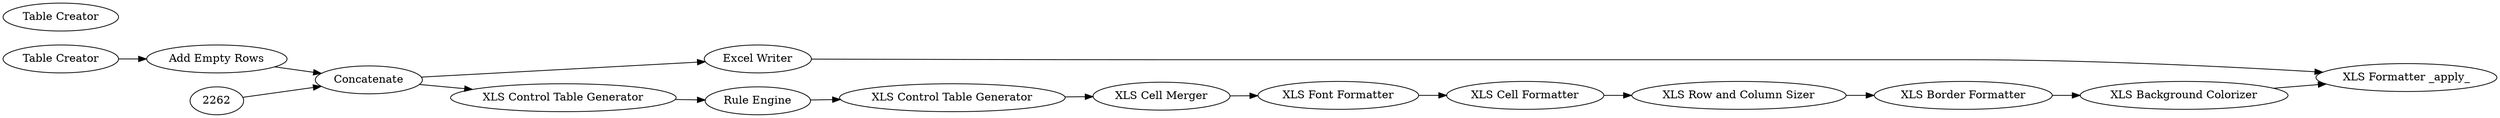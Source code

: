 digraph {
	2260 [label="Table Creator"]
	2261 [label="Add Empty Rows"]
	2233 [label="Table Creator"]
	2263 [label=Concatenate]
	2249 [label="XLS Cell Merger"]
	2252 [label="XLS Row and Column Sizer"]
	2253 [label="XLS Cell Formatter"]
	2254 [label="XLS Font Formatter"]
	2255 [label="XLS Border Formatter"]
	2256 [label="XLS Background Colorizer"]
	2270 [label="XLS Formatter _apply_"]
	2271 [label="Excel Writer"]
	2272 [label="XLS Control Table Generator"]
	2273 [label="Rule Engine"]
	2274 [label="XLS Control Table Generator"]
	2249 -> 2254
	2252 -> 2255
	2253 -> 2252
	2254 -> 2253
	2255 -> 2256
	2260 -> 2261
	2261 -> 2263
	2262 -> 2263
	2263 -> 2272
	2263 -> 2271
	2256 -> 2270
	2271 -> 2270
	2272 -> 2273
	2273 -> 2274
	2274 -> 2249
	rankdir=LR
}
